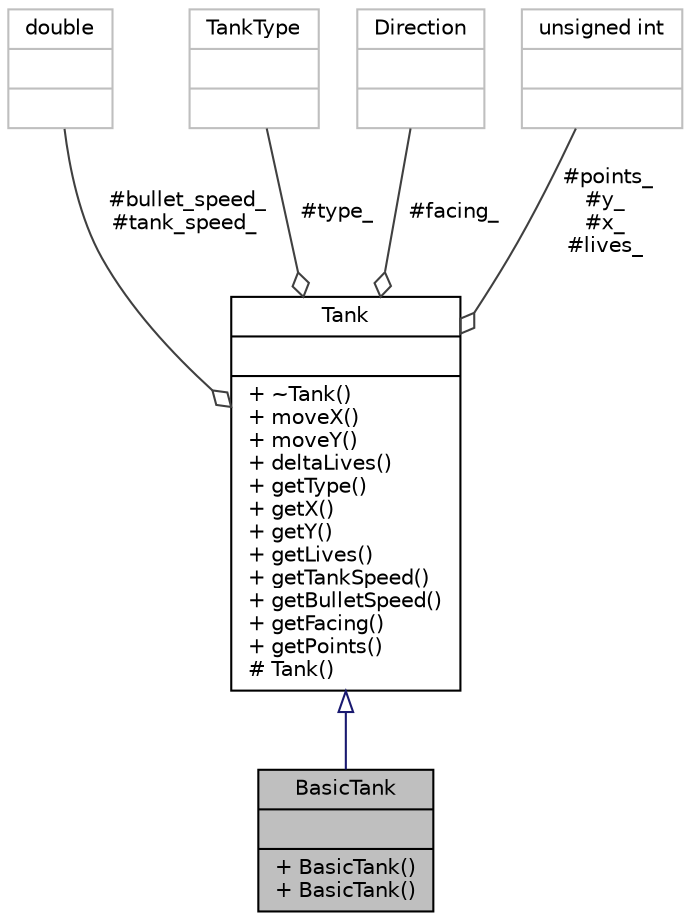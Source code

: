 digraph "BasicTank"
{
 // INTERACTIVE_SVG=YES
 // LATEX_PDF_SIZE
  bgcolor="transparent";
  edge [fontname="Helvetica",fontsize="10",labelfontname="Helvetica",labelfontsize="10"];
  node [fontname="Helvetica",fontsize="10",shape=record];
  Node1 [label="{BasicTank\n||+ BasicTank()\l+ BasicTank()\l}",height=0.2,width=0.4,color="black", fillcolor="grey75", style="filled", fontcolor="black",tooltip=" "];
  Node2 -> Node1 [dir="back",color="midnightblue",fontsize="10",style="solid",arrowtail="onormal",fontname="Helvetica"];
  Node2 [label="{Tank\n||+ ~Tank()\l+ moveX()\l+ moveY()\l+ deltaLives()\l+ getType()\l+ getX()\l+ getY()\l+ getLives()\l+ getTankSpeed()\l+ getBulletSpeed()\l+ getFacing()\l+ getPoints()\l# Tank()\l}",height=0.2,width=0.4,color="black",URL="$class_tank.html",tooltip="Base class for tank representation."];
  Node3 -> Node2 [color="grey25",fontsize="10",style="solid",label=" #bullet_speed_\n#tank_speed_" ,arrowhead="odiamond",fontname="Helvetica"];
  Node3 [label="{double\n||}",height=0.2,width=0.4,color="grey75",tooltip=" "];
  Node4 -> Node2 [color="grey25",fontsize="10",style="solid",label=" #type_" ,arrowhead="odiamond",fontname="Helvetica"];
  Node4 [label="{TankType\n||}",height=0.2,width=0.4,color="grey75",tooltip=" "];
  Node5 -> Node2 [color="grey25",fontsize="10",style="solid",label=" #facing_" ,arrowhead="odiamond",fontname="Helvetica"];
  Node5 [label="{Direction\n||}",height=0.2,width=0.4,color="grey75",tooltip=" "];
  Node6 -> Node2 [color="grey25",fontsize="10",style="solid",label=" #points_\n#y_\n#x_\n#lives_" ,arrowhead="odiamond",fontname="Helvetica"];
  Node6 [label="{unsigned int\n||}",height=0.2,width=0.4,color="grey75",tooltip=" "];
}
